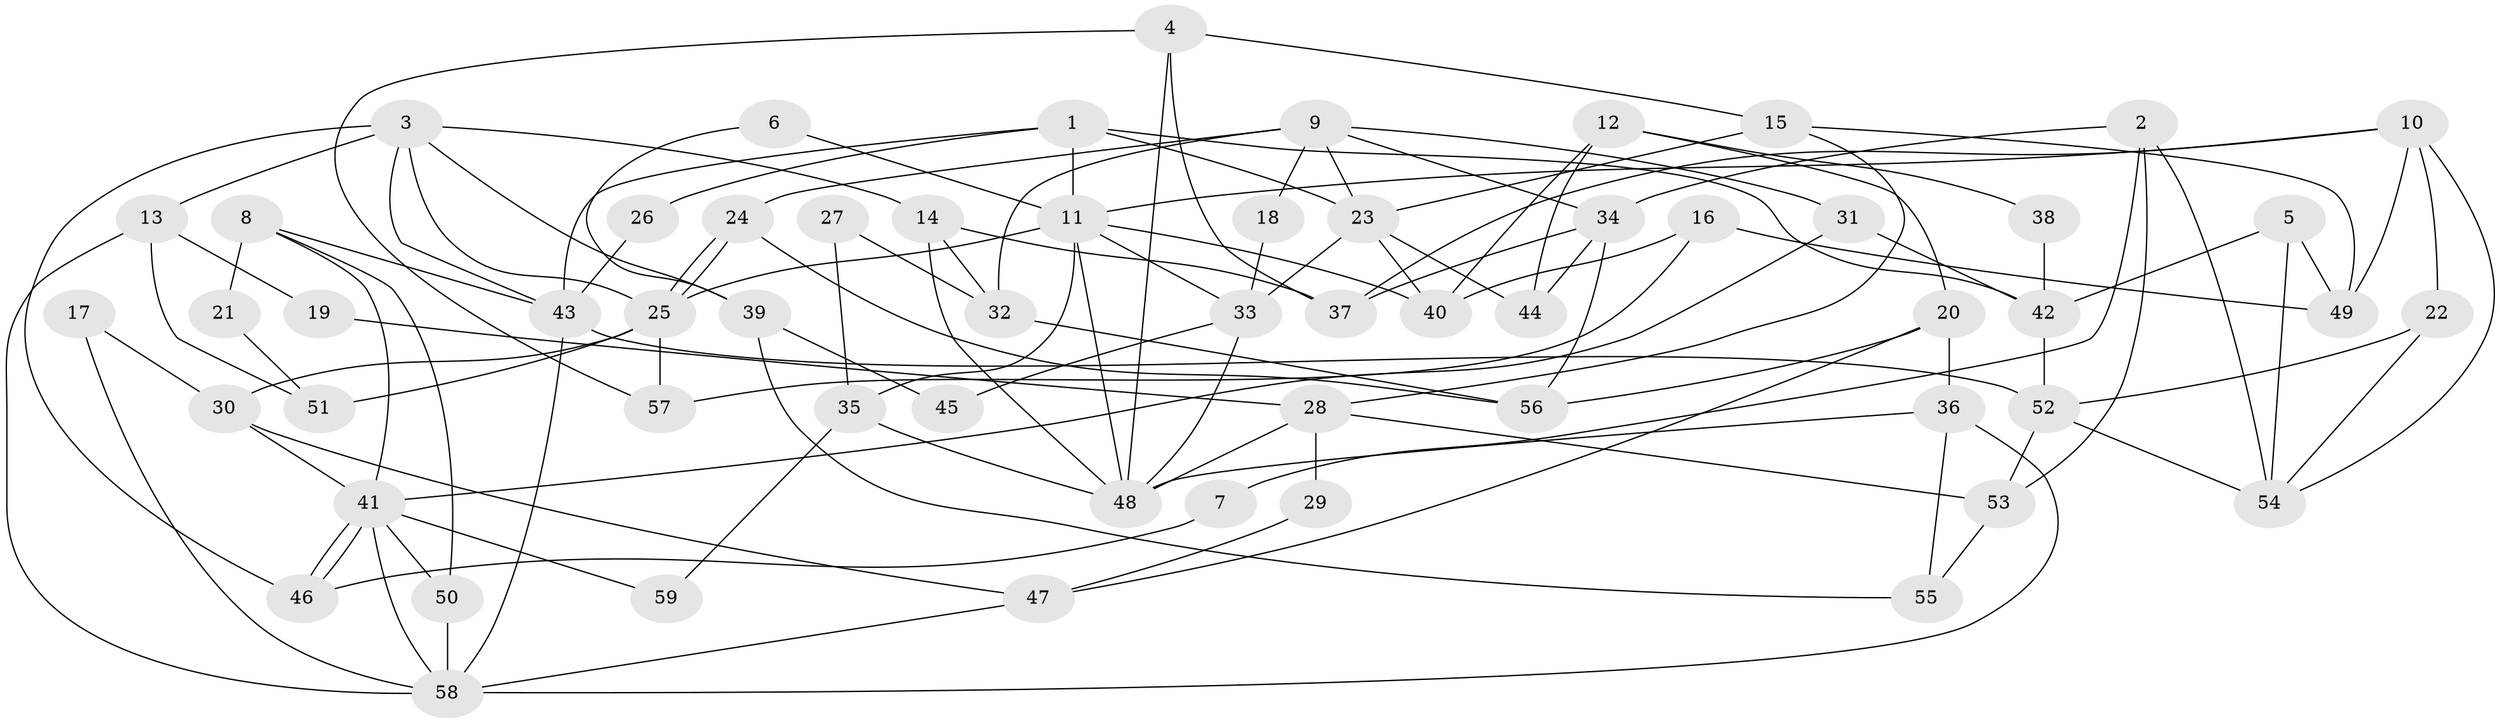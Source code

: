 // Generated by graph-tools (version 1.1) at 2025/49/03/09/25 04:49:47]
// undirected, 59 vertices, 118 edges
graph export_dot {
graph [start="1"]
  node [color=gray90,style=filled];
  1;
  2;
  3;
  4;
  5;
  6;
  7;
  8;
  9;
  10;
  11;
  12;
  13;
  14;
  15;
  16;
  17;
  18;
  19;
  20;
  21;
  22;
  23;
  24;
  25;
  26;
  27;
  28;
  29;
  30;
  31;
  32;
  33;
  34;
  35;
  36;
  37;
  38;
  39;
  40;
  41;
  42;
  43;
  44;
  45;
  46;
  47;
  48;
  49;
  50;
  51;
  52;
  53;
  54;
  55;
  56;
  57;
  58;
  59;
  1 -- 43;
  1 -- 11;
  1 -- 23;
  1 -- 26;
  1 -- 42;
  2 -- 53;
  2 -- 34;
  2 -- 7;
  2 -- 54;
  3 -- 14;
  3 -- 25;
  3 -- 13;
  3 -- 39;
  3 -- 43;
  3 -- 46;
  4 -- 57;
  4 -- 15;
  4 -- 37;
  4 -- 48;
  5 -- 54;
  5 -- 42;
  5 -- 49;
  6 -- 11;
  6 -- 39;
  7 -- 46;
  8 -- 43;
  8 -- 50;
  8 -- 21;
  8 -- 41;
  9 -- 32;
  9 -- 23;
  9 -- 18;
  9 -- 24;
  9 -- 31;
  9 -- 34;
  10 -- 54;
  10 -- 37;
  10 -- 11;
  10 -- 22;
  10 -- 49;
  11 -- 33;
  11 -- 25;
  11 -- 35;
  11 -- 40;
  11 -- 48;
  12 -- 20;
  12 -- 40;
  12 -- 38;
  12 -- 44;
  13 -- 58;
  13 -- 19;
  13 -- 51;
  14 -- 37;
  14 -- 48;
  14 -- 32;
  15 -- 23;
  15 -- 49;
  15 -- 28;
  16 -- 40;
  16 -- 49;
  16 -- 57;
  17 -- 30;
  17 -- 58;
  18 -- 33;
  19 -- 28;
  20 -- 36;
  20 -- 47;
  20 -- 56;
  21 -- 51;
  22 -- 54;
  22 -- 52;
  23 -- 44;
  23 -- 33;
  23 -- 40;
  24 -- 25;
  24 -- 25;
  24 -- 56;
  25 -- 30;
  25 -- 51;
  25 -- 57;
  26 -- 43;
  27 -- 35;
  27 -- 32;
  28 -- 48;
  28 -- 29;
  28 -- 53;
  29 -- 47;
  30 -- 41;
  30 -- 47;
  31 -- 41;
  31 -- 42;
  32 -- 56;
  33 -- 48;
  33 -- 45;
  34 -- 56;
  34 -- 37;
  34 -- 44;
  35 -- 48;
  35 -- 59;
  36 -- 48;
  36 -- 58;
  36 -- 55;
  38 -- 42;
  39 -- 55;
  39 -- 45;
  41 -- 46;
  41 -- 46;
  41 -- 50;
  41 -- 58;
  41 -- 59;
  42 -- 52;
  43 -- 52;
  43 -- 58;
  47 -- 58;
  50 -- 58;
  52 -- 53;
  52 -- 54;
  53 -- 55;
}
